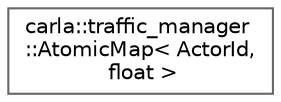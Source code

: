 digraph "类继承关系图"
{
 // INTERACTIVE_SVG=YES
 // LATEX_PDF_SIZE
  bgcolor="transparent";
  edge [fontname=Helvetica,fontsize=10,labelfontname=Helvetica,labelfontsize=10];
  node [fontname=Helvetica,fontsize=10,shape=box,height=0.2,width=0.4];
  rankdir="LR";
  Node0 [id="Node000000",label="carla::traffic_manager\l::AtomicMap\< ActorId,\l float \>",height=0.2,width=0.4,color="grey40", fillcolor="white", style="filled",URL="$d7/d02/classcarla_1_1traffic__manager_1_1AtomicMap.html",tooltip=" "];
}
